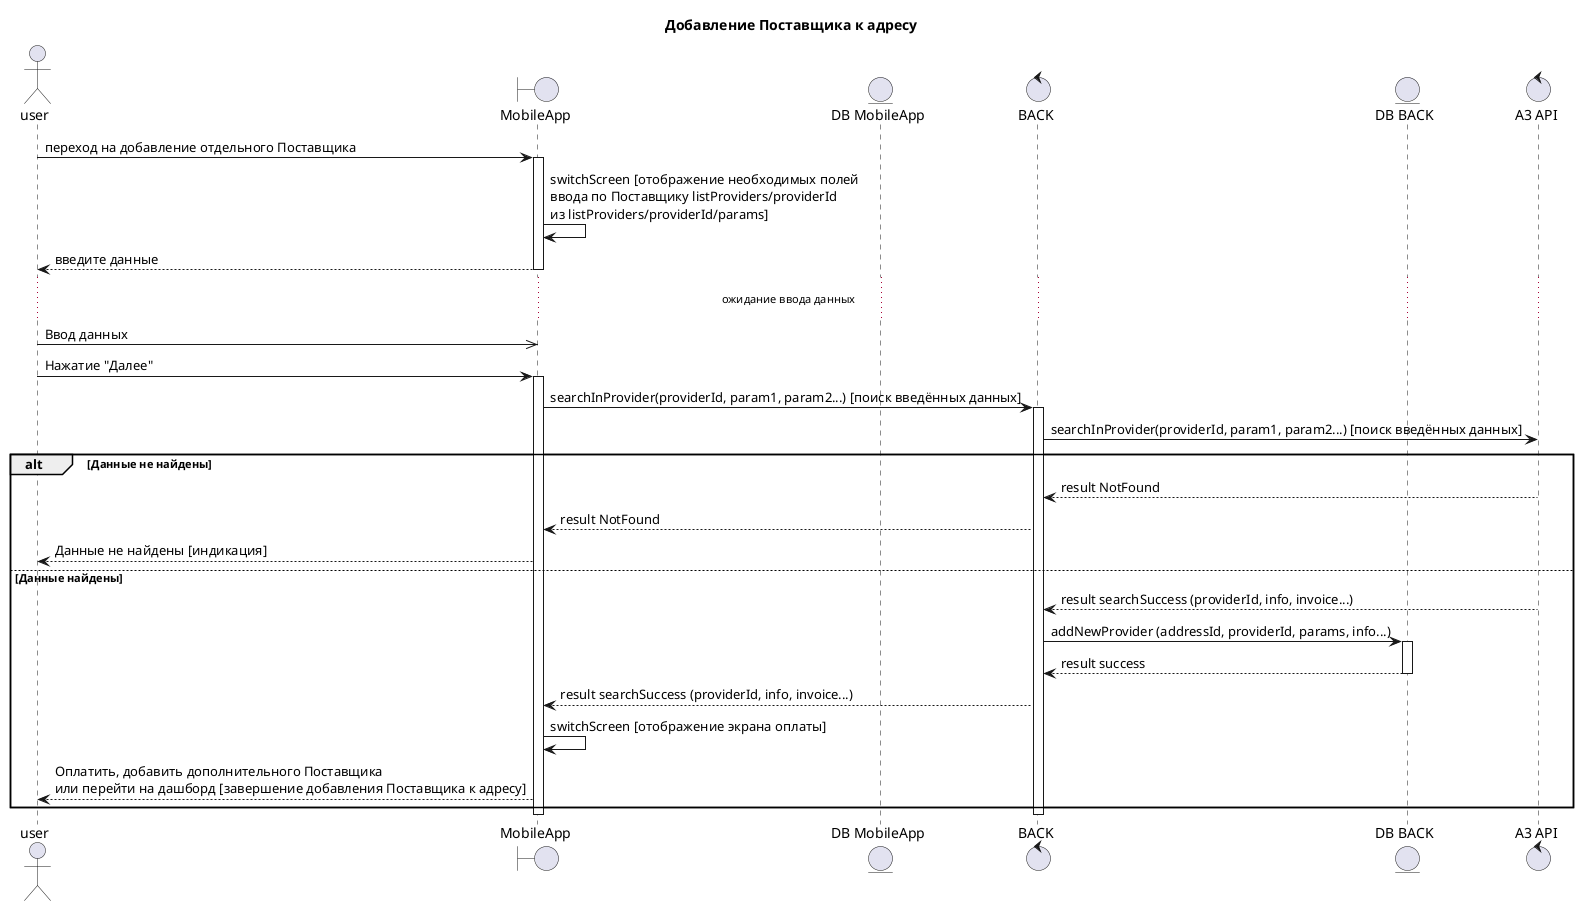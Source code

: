@startuml
title "Добавление Поставщика к адресу"
actor user
boundary "MobileApp" as mobapp
entity "DB MobileApp" as dbmob
control "BACK" as back
entity "DB BACK" as db
control "A3 API" as a3
' сделать альтернативу с вводом данных в полях из выпадающего списка при нажатии на отдельного Поставщика

user -> mobapp : переход на добавление отдельного Поставщика
activate mobapp
    mobapp -> mobapp : switchScreen [отображение необходимых полей\nввода по Поставщику listProviders/providerId\nиз listProviders/providerId/params]
    'mobapp -> back : getProviderParams (listProviders/providerId)\n[Получение необходимых полей\nдля данного Поставщика]
    mobapp --> user : введите данные
deactivate mobapp

...ожидание ввода данных...
user ->>  mobapp : Ввод данных
user -> mobapp : Нажатие "Далее"
activate mobapp
    mobapp -> back : searchInProvider(providerId, param1, param2...) [поиск введённых данных]
    activate back
        back -> a3 : searchInProvider(providerId, param1, param2...) [поиск введённых данных]
alt Данные не найдены
        a3 --> back : result NotFound
        back --> mobapp : result NotFound
        mobapp --> user : Данные не найдены [индикация]
'else Необходимо уточнение (доввод данных)
'        a3 --> back : result needMoreInfo (providerId, param1, param2...)
'        back --> mobapp : result needMoreInfo (providerId, param1, param2...)
'        mobapp -> mobapp : switchScreen [отображение дополнительных полей ввода для идентификации клиента]
'        mobapp --> user : введите дополнительные данные
'
'        ...ожидание ввода данных...
'
'        user ->>  mobapp : Ввод дополнительных данных
'        user -> mobapp : Нажатие "Далее"
else Данные найдены
         a3 --> back : result searchSuccess (providerId, info, invoice...)
         back -> db : addNewProvider (addressId, providerId, params, info...)
         activate db
            db --> back : result success
         deactivate db
         back --> mobapp : result searchSuccess (providerId, info, invoice...)
         mobapp -> mobapp : switchScreen [отображение экрана оплаты]
         mobapp --> user : Оплатить, добавить дополнительного Поставщика\nили перейти на дашборд [завершение добавления Поставщика к адресу]
end
    deactivate back
deactivate mobapp

@enduml
